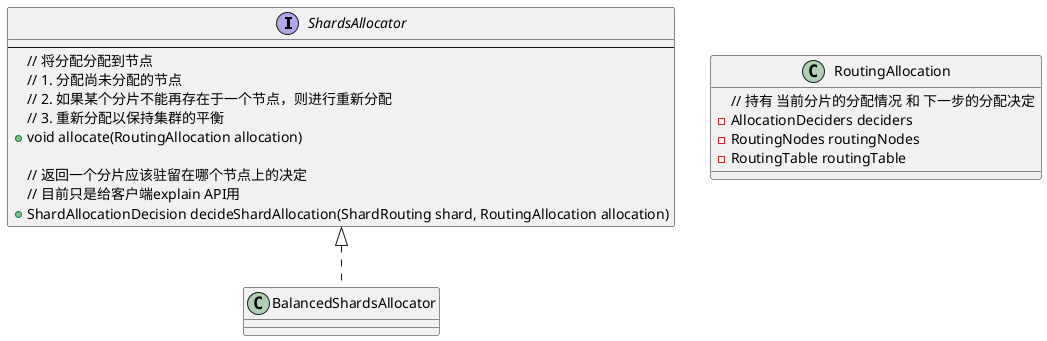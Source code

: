 @startuml

interface ShardsAllocator {
    ---
    // 将分配分配到节点
    // 1. 分配尚未分配的节点
    // 2. 如果某个分片不能再存在于一个节点，则进行重新分配
    // 3. 重新分配以保持集群的平衡
    +void allocate(RoutingAllocation allocation)

    // 返回一个分片应该驻留在哪个节点上的决定
    // 目前只是给客户端explain API用
    +ShardAllocationDecision decideShardAllocation(ShardRouting shard, RoutingAllocation allocation)
}

class BalancedShardsAllocator implements ShardsAllocator{

}


class RoutingAllocation {
    // 持有 当前分片的分配情况 和 下一步的分配决定
    -AllocationDeciders deciders
    -RoutingNodes routingNodes
    -RoutingTable routingTable
}

@enduml